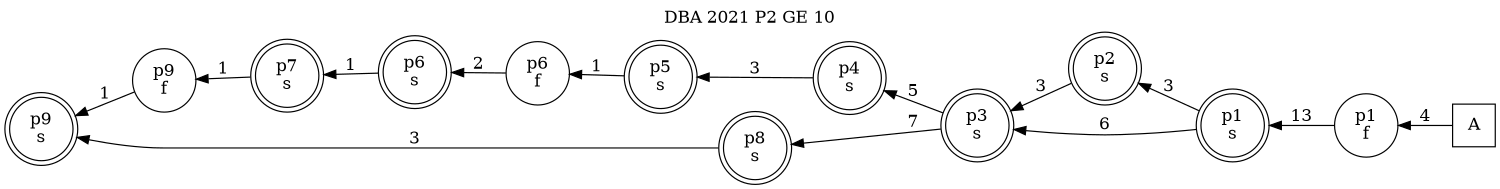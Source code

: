digraph DBA_2021_P2_GE_10_GOOD {
labelloc="tl"
label= " DBA 2021 P2 GE 10 "
rankdir="RL";
graph [ size=" 10 , 10 !"]

"A" [shape="square" label="A"]
"p1_f" [shape="circle" label="p1
f"]
"p1_s" [shape="doublecircle" label="p1
s"]
"p2_s" [shape="doublecircle" label="p2
s"]
"p3_s" [shape="doublecircle" label="p3
s"]
"p4_s" [shape="doublecircle" label="p4
s"]
"p5_s" [shape="doublecircle" label="p5
s"]
"p8_s" [shape="doublecircle" label="p8
s"]
"p9_s" [shape="doublecircle" label="p9
s"]
"p6_f" [shape="circle" label="p6
f"]
"p6_s" [shape="doublecircle" label="p6
s"]
"p7_s" [shape="doublecircle" label="p7
s"]
"p9_f" [shape="circle" label="p9
f"]
"A" -> "p1_f" [ label=4]
"p1_f" -> "p1_s" [ label=13]
"p1_s" -> "p2_s" [ label=3]
"p1_s" -> "p3_s" [ label=6]
"p2_s" -> "p3_s" [ label=3]
"p3_s" -> "p4_s" [ label=5]
"p3_s" -> "p8_s" [ label=7]
"p4_s" -> "p5_s" [ label=3]
"p5_s" -> "p6_f" [ label=1]
"p8_s" -> "p9_s" [ label=3]
"p6_f" -> "p6_s" [ label=2]
"p6_s" -> "p7_s" [ label=1]
"p7_s" -> "p9_f" [ label=1]
"p9_f" -> "p9_s" [ label=1]
}
